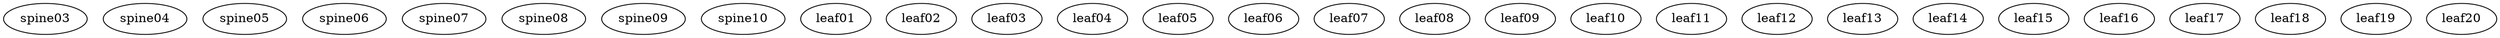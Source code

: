 graph multiverse_network {
   "spine03" [function="spine"  os="sonic" mgmt_ip="192.168.200.23" ports="32"]
   "spine04" [function="spine"  os="sonic" mgmt_ip="192.168.200.24" ports="32"]
   "spine05" [function="spine"  os="sonic" mgmt_ip="192.168.200.25" ports="32"]
   "spine06" [function="spine"  os="sonic" mgmt_ip="192.168.200.26" ports="32"]
   "spine07" [function="spine"  os="sonic" mgmt_ip="192.168.200.27" ports="32"]
   "spine08" [function="spine"  os="sonic" mgmt_ip="192.168.200.28" ports="32"]
   "spine09" [function="spine"  os="sonic" mgmt_ip="192.168.200.29" ports="32"]
   "spine10" [function="spine"  os="sonic" mgmt_ip="192.168.200.30" ports="32"]
   
   "leaf01" [function="leaf"  os="sonic" mgmt_ip="192.168.200.41" ports="54"]
   "leaf02" [function="leaf"  os="sonic" mgmt_ip="192.168.200.42" ports="54"]
   "leaf03" [function="leaf"  os="sonic" mgmt_ip="192.168.200.43" ports="54"]
   "leaf04" [function="leaf"  os="sonic" mgmt_ip="192.168.200.44" ports="54"]
   "leaf05" [function="leaf"  os="sonic" mgmt_ip="192.168.200.45" ports="54"]
   "leaf06" [function="leaf"  os="sonic" mgmt_ip="192.168.200.46" ports="54"]
   "leaf07" [function="leaf"  os="sonic" mgmt_ip="192.168.200.47" ports="54"]
   "leaf08" [function="leaf"  os="sonic" mgmt_ip="192.168.200.48" ports="54"]
   "leaf09" [function="leaf"  os="sonic" mgmt_ip="192.168.200.49" ports="54"]
   "leaf10" [function="leaf"  os="sonic" mgmt_ip="192.168.200.50" ports="54"]
   "leaf11" [function="leaf"  os="sonic" mgmt_ip="192.168.200.51" ports="54"]
   "leaf12" [function="leaf"  os="sonic" mgmt_ip="192.168.200.52" ports="54"]
   "leaf13" [function="leaf"  os="sonic" mgmt_ip="192.168.200.53" ports="54"]
   "leaf14" [function="leaf"  os="sonic" mgmt_ip="192.168.200.54" ports="54"]
   "leaf15" [function="leaf"  os="sonic" mgmt_ip="192.168.200.55" ports="54"]
   "leaf16" [function="leaf"  os="sonic" mgmt_ip="192.168.200.56" ports="54"]
   "leaf17" [function="leaf"  os="sonic" mgmt_ip="192.168.200.57" ports="54"]
   "leaf18" [function="leaf"  os="sonic" mgmt_ip="192.168.200.58" ports="54"]
   "leaf19" [function="leaf"  os="sonic" mgmt_ip="192.168.200.59" ports="54"]
   "leaf20" [function="leaf"  os="sonic" mgmt_ip="192.168.200.60" ports="54"]
}

